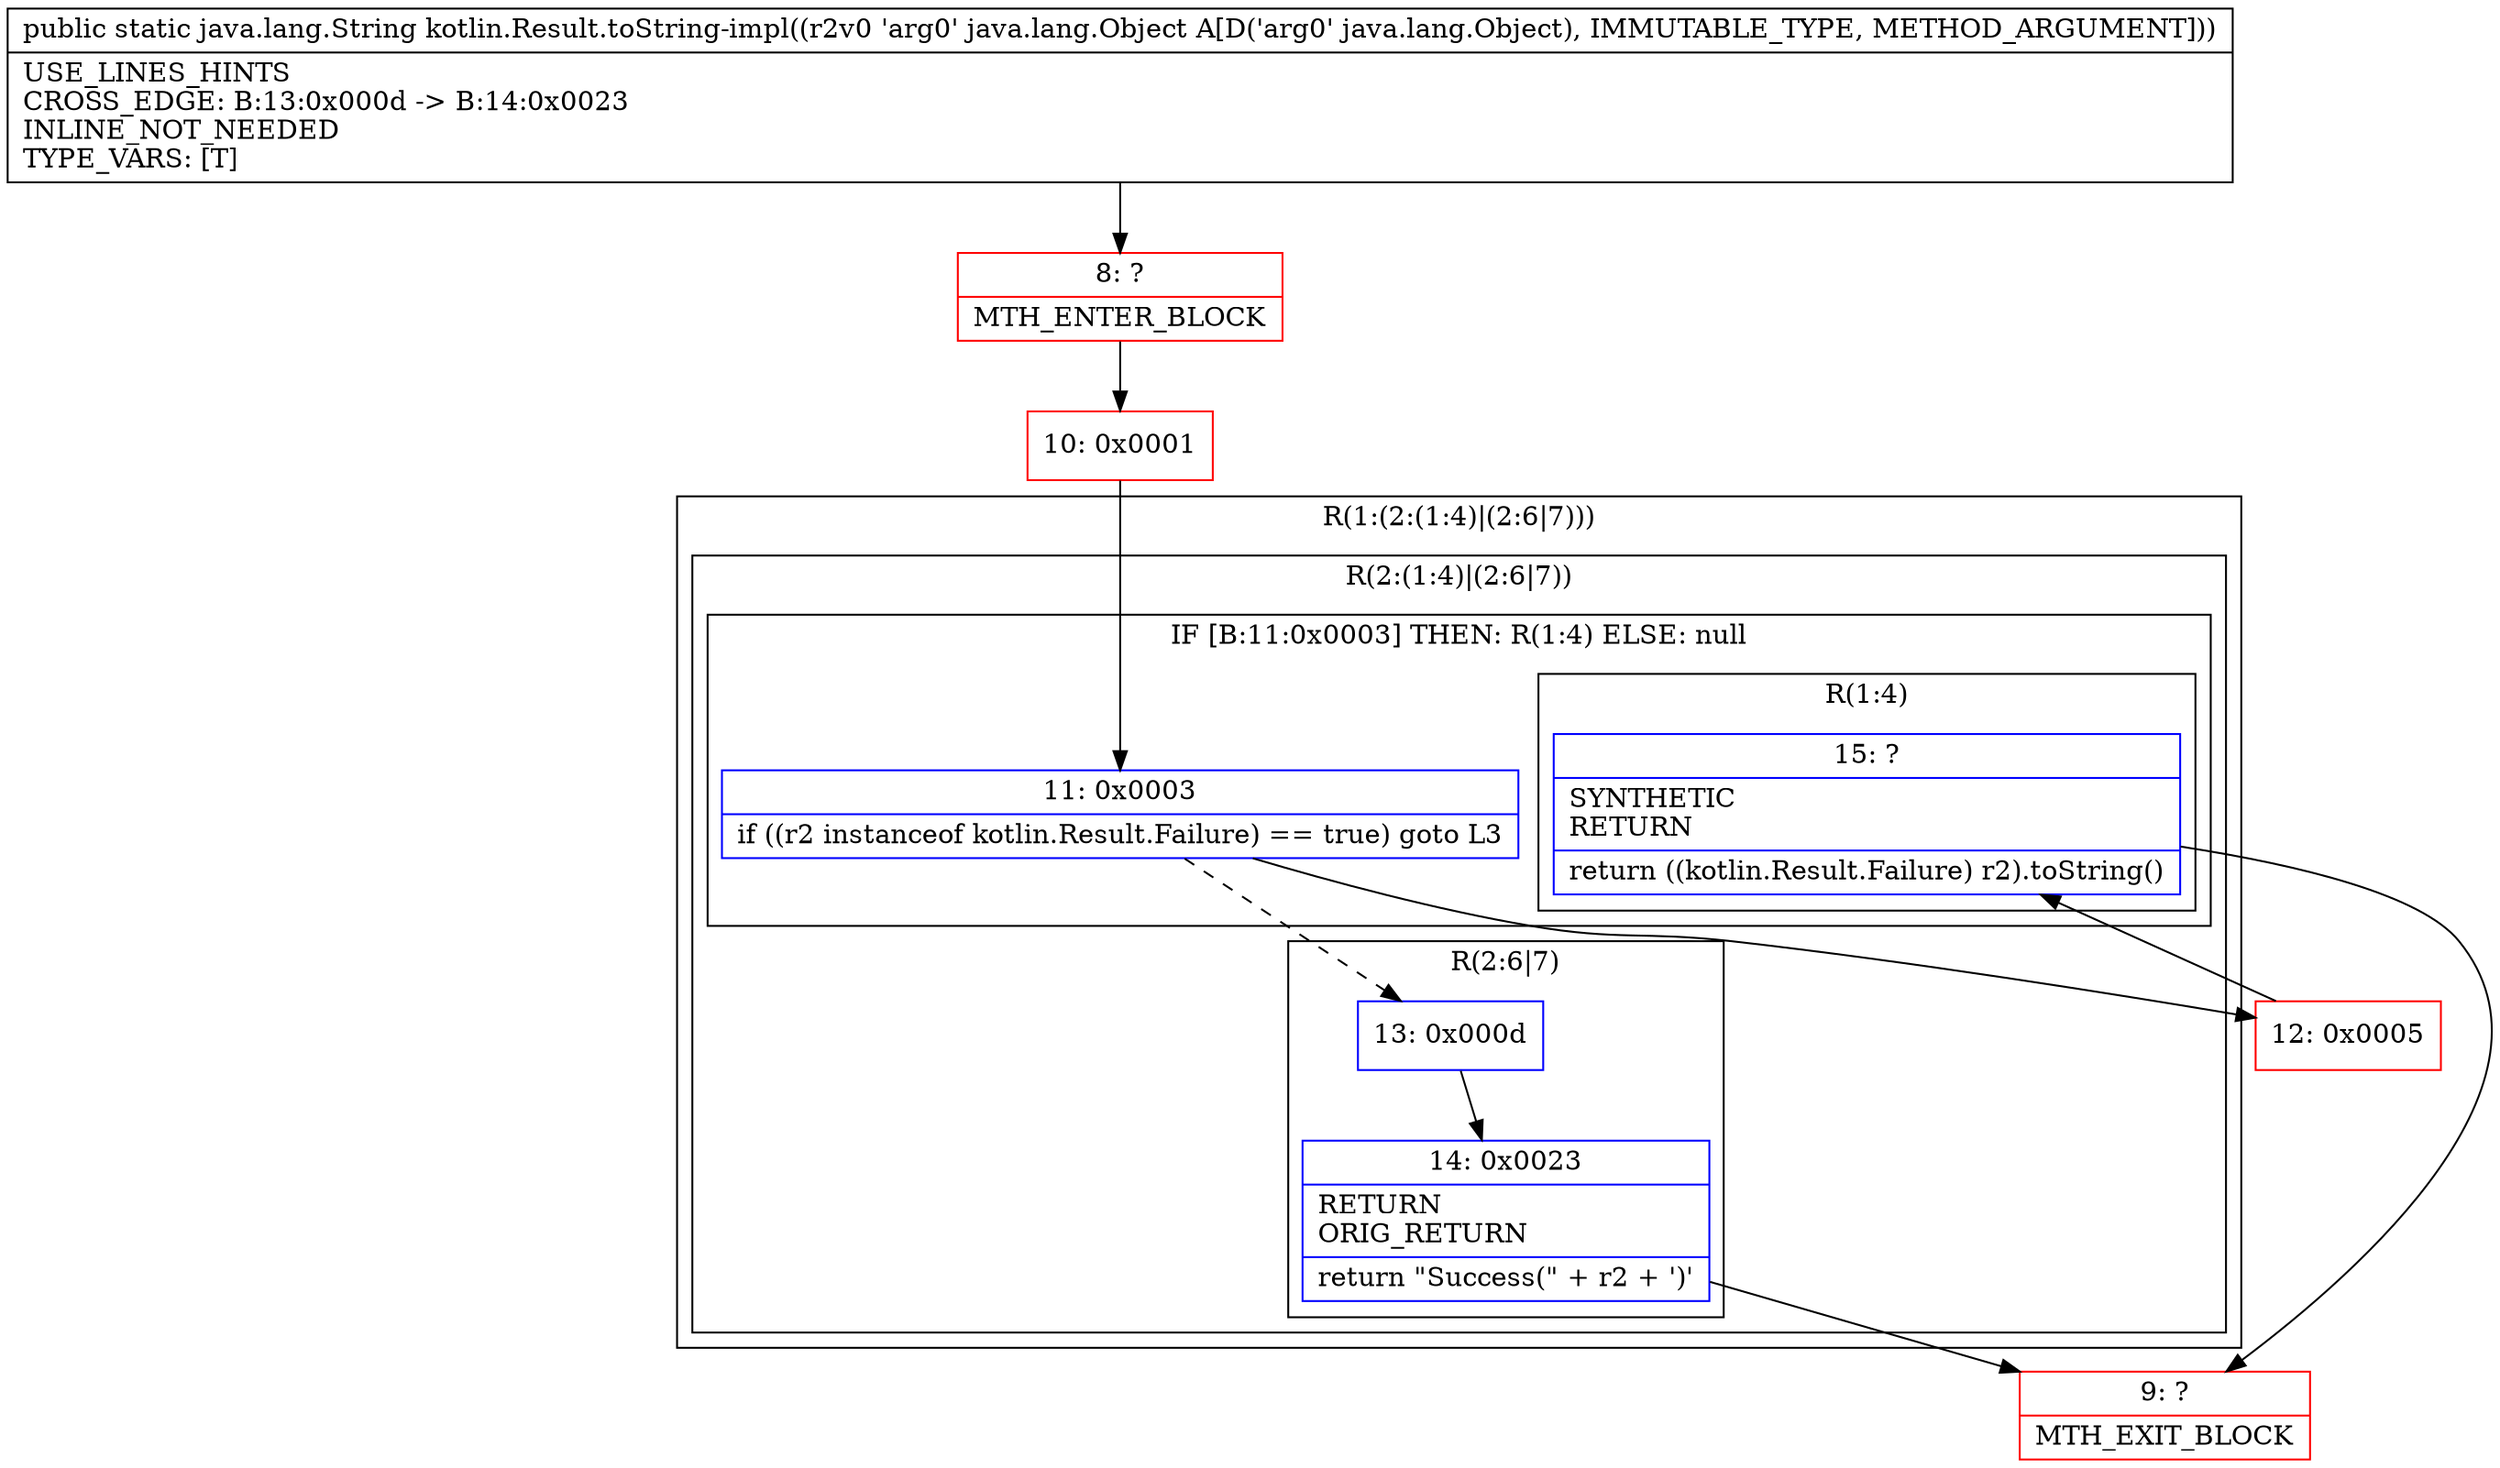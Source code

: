 digraph "CFG forkotlin.Result.toString\-impl(Ljava\/lang\/Object;)Ljava\/lang\/String;" {
subgraph cluster_Region_1534580468 {
label = "R(1:(2:(1:4)|(2:6|7)))";
node [shape=record,color=blue];
subgraph cluster_Region_314480881 {
label = "R(2:(1:4)|(2:6|7))";
node [shape=record,color=blue];
subgraph cluster_IfRegion_1634177217 {
label = "IF [B:11:0x0003] THEN: R(1:4) ELSE: null";
node [shape=record,color=blue];
Node_11 [shape=record,label="{11\:\ 0x0003|if ((r2 instanceof kotlin.Result.Failure) == true) goto L3\l}"];
subgraph cluster_Region_1471216172 {
label = "R(1:4)";
node [shape=record,color=blue];
Node_15 [shape=record,label="{15\:\ ?|SYNTHETIC\lRETURN\l|return ((kotlin.Result.Failure) r2).toString()\l}"];
}
}
subgraph cluster_Region_848643672 {
label = "R(2:6|7)";
node [shape=record,color=blue];
Node_13 [shape=record,label="{13\:\ 0x000d}"];
Node_14 [shape=record,label="{14\:\ 0x0023|RETURN\lORIG_RETURN\l|return \"Success(\" + r2 + ')'\l}"];
}
}
}
Node_8 [shape=record,color=red,label="{8\:\ ?|MTH_ENTER_BLOCK\l}"];
Node_10 [shape=record,color=red,label="{10\:\ 0x0001}"];
Node_12 [shape=record,color=red,label="{12\:\ 0x0005}"];
Node_9 [shape=record,color=red,label="{9\:\ ?|MTH_EXIT_BLOCK\l}"];
MethodNode[shape=record,label="{public static java.lang.String kotlin.Result.toString\-impl((r2v0 'arg0' java.lang.Object A[D('arg0' java.lang.Object), IMMUTABLE_TYPE, METHOD_ARGUMENT]))  | USE_LINES_HINTS\lCROSS_EDGE: B:13:0x000d \-\> B:14:0x0023\lINLINE_NOT_NEEDED\lTYPE_VARS: [T]\l}"];
MethodNode -> Node_8;Node_11 -> Node_12;
Node_11 -> Node_13[style=dashed];
Node_15 -> Node_9;
Node_13 -> Node_14;
Node_14 -> Node_9;
Node_8 -> Node_10;
Node_10 -> Node_11;
Node_12 -> Node_15;
}

